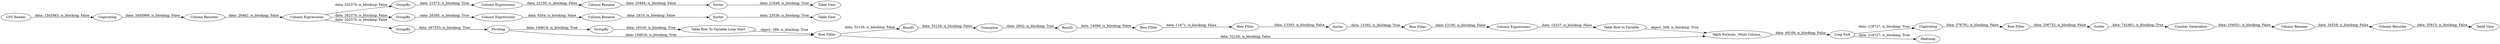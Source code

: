 digraph {
	"-6369281641103304197_8" [label="Column Expressions"]
	"-6369281641103304197_9" [label=Pivoting]
	"-6369281641103304197_21" [label=Sorter]
	"-6369281641103304197_7" [label="Column Resorter"]
	"-6369281641103304197_1" [label="CSV Reader"]
	"-6369281641103304197_28" [label="Loop End"]
	"-6369281641103304197_18" [label="Row Filter"]
	"-6369281641103304197_25" [label=GroupBy]
	"-6369281641103304197_24" [label="Column Expressions"]
	"-6369281641103304197_36" [label="Counter Generation"]
	"-6369281641103304197_39" [label="Column Rename"]
	"-6369281641103304197_23" [label="Table Row to Variable"]
	"-6369281641103304197_16" [label=Transpose]
	"-6369281641103304197_41" [label=GroupBy]
	"-6369281641103304197_43" [label="Column Rename"]
	"-6369281641103304197_32" [label=Unpivoting]
	"-6369281641103304197_42" [label="Table View"]
	"-6369281641103304197_31" [label=GroupBy]
	"-6369281641103304197_6" [label=GroupBy]
	"-6369281641103304197_38" [label="Table View"]
	"-6369281641103304197_17" [label=RowID]
	"-6369281641103304197_46" [label=Sorter]
	"-6369281641103304197_22" [label="Row Filter"]
	"-6369281641103304197_34" [label="Row Filter"]
	"-6369281641103304197_33" [label=Sorter]
	"-6369281641103304197_26" [label=RowID]
	"-6369281641103304197_13" [label="Row Filter"]
	"-6369281641103304197_20" [label="Row Filter"]
	"-6369281641103304197_45" [label="Column Expressions"]
	"-6369281641103304197_15" [label="Table Row To Variable Loop Start"]
	"-6369281641103304197_48" [label="Column Resorter"]
	"-6369281641103304197_47" [label=Sorter]
	"-6369281641103304197_40" [label=Heatmap]
	"-6369281641103304197_5" [label=Unpivoting]
	"-6369281641103304197_27" [label="Math Formula _Multi Column_"]
	"-6369281641103304197_37" [label="Column Rename"]
	"-6369281641103304197_35" [label="Table View"]
	"-6369281641103304197_44" [label="Column Expressions"]
	"-6369281641103304197_28" -> "-6369281641103304197_40" [label="data: 218727; is_blocking: True"]
	"-6369281641103304197_20" -> "-6369281641103304197_21" [label="data: 13393; is_blocking: False"]
	"-6369281641103304197_43" -> "-6369281641103304197_47" [label="data: 20494; is_blocking: False"]
	"-6369281641103304197_18" -> "-6369281641103304197_20" [label="data: 13471; is_blocking: False"]
	"-6369281641103304197_27" -> "-6369281641103304197_28" [label="data: 49109; is_blocking: False"]
	"-6369281641103304197_6" -> "-6369281641103304197_9" [label="data: 367553; is_blocking: True"]
	"-6369281641103304197_5" -> "-6369281641103304197_7" [label="data: 3450966; is_blocking: False"]
	"-6369281641103304197_21" -> "-6369281641103304197_22" [label="data: 13392; is_blocking: True"]
	"-6369281641103304197_1" -> "-6369281641103304197_5" [label="data: 1345983; is_blocking: False"]
	"-6369281641103304197_32" -> "-6369281641103304197_34" [label="data: 376791; is_blocking: False"]
	"-6369281641103304197_23" -> "-6369281641103304197_27" [label="object: 288; is_blocking: True"]
	"-6369281641103304197_16" -> "-6369281641103304197_17" [label="data: 2802; is_blocking: True"]
	"-6369281641103304197_34" -> "-6369281641103304197_33" [label="data: 336732; is_blocking: False"]
	"-6369281641103304197_47" -> "-6369281641103304197_42" [label="data: 21848; is_blocking: True"]
	"-6369281641103304197_13" -> "-6369281641103304197_26" [label="data: 52126; is_blocking: False"]
	"-6369281641103304197_24" -> "-6369281641103304197_23" [label="data: 15237; is_blocking: False"]
	"-6369281641103304197_8" -> "-6369281641103304197_6" [label="data: 202370; is_blocking: False"]
	"-6369281641103304197_33" -> "-6369281641103304197_36" [label="data: 742461; is_blocking: True"]
	"-6369281641103304197_39" -> "-6369281641103304197_46" [label="data: 2810; is_blocking: False"]
	"-6369281641103304197_28" -> "-6369281641103304197_32" [label="data: 218727; is_blocking: True"]
	"-6369281641103304197_36" -> "-6369281641103304197_37" [label="data: 104051; is_blocking: False"]
	"-6369281641103304197_37" -> "-6369281641103304197_48" [label="data: 34559; is_blocking: False"]
	"-6369281641103304197_31" -> "-6369281641103304197_44" [label="data: 26395; is_blocking: True"]
	"-6369281641103304197_15" -> "-6369281641103304197_13" [label="object: 288; is_blocking: True"]
	"-6369281641103304197_45" -> "-6369281641103304197_43" [label="data: 22150; is_blocking: False"]
	"-6369281641103304197_8" -> "-6369281641103304197_41" [label="data: 202370; is_blocking: False"]
	"-6369281641103304197_13" -> "-6369281641103304197_27" [label="data: 52126; is_blocking: False"]
	"-6369281641103304197_26" -> "-6369281641103304197_16" [label="data: 53129; is_blocking: False"]
	"-6369281641103304197_41" -> "-6369281641103304197_45" [label="data: 21975; is_blocking: True"]
	"-6369281641103304197_25" -> "-6369281641103304197_15" [label="data: 16016; is_blocking: True"]
	"-6369281641103304197_22" -> "-6369281641103304197_24" [label="data: 13195; is_blocking: False"]
	"-6369281641103304197_9" -> "-6369281641103304197_25" [label="data: 194616; is_blocking: True"]
	"-6369281641103304197_7" -> "-6369281641103304197_8" [label="data: 26462; is_blocking: False"]
	"-6369281641103304197_8" -> "-6369281641103304197_31" [label="data: 202370; is_blocking: False"]
	"-6369281641103304197_9" -> "-6369281641103304197_13" [label="data: 194616; is_blocking: True"]
	"-6369281641103304197_46" -> "-6369281641103304197_38" [label="data: 23536; is_blocking: True"]
	"-6369281641103304197_48" -> "-6369281641103304197_35" [label="data: 35815; is_blocking: False"]
	"-6369281641103304197_17" -> "-6369281641103304197_18" [label="data: 14086; is_blocking: False"]
	"-6369281641103304197_44" -> "-6369281641103304197_39" [label="data: 9264; is_blocking: False"]
	rankdir=LR
}
